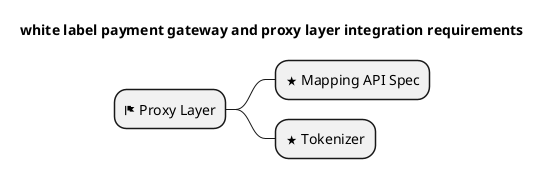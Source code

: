 @startmindmap
'https://plantuml.com/mindmap-diagram

title white label payment gateway and proxy layer integration requirements

* <&flag> Proxy Layer
** <&star> Mapping API Spec
** <&star> Tokenizer

@endmindmap
